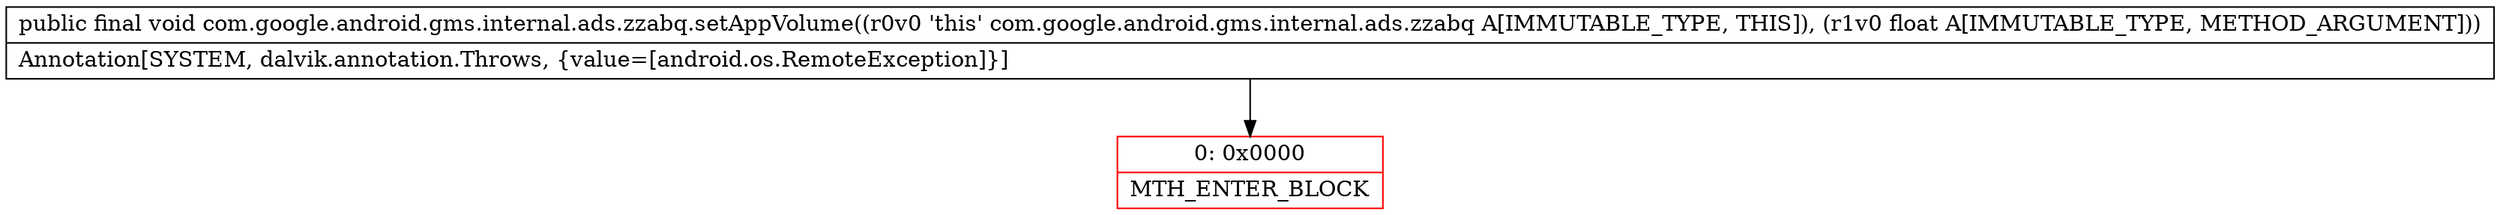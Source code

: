 digraph "CFG forcom.google.android.gms.internal.ads.zzabq.setAppVolume(F)V" {
subgraph cluster_Region_528530283 {
label = "R(0)";
node [shape=record,color=blue];
}
Node_0 [shape=record,color=red,label="{0\:\ 0x0000|MTH_ENTER_BLOCK\l}"];
MethodNode[shape=record,label="{public final void com.google.android.gms.internal.ads.zzabq.setAppVolume((r0v0 'this' com.google.android.gms.internal.ads.zzabq A[IMMUTABLE_TYPE, THIS]), (r1v0 float A[IMMUTABLE_TYPE, METHOD_ARGUMENT]))  | Annotation[SYSTEM, dalvik.annotation.Throws, \{value=[android.os.RemoteException]\}]\l}"];
MethodNode -> Node_0;
}

